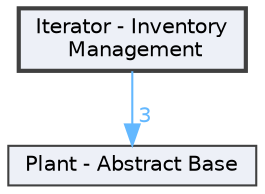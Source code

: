 digraph "Iterator - Inventory Management"
{
 // INTERACTIVE_SVG=YES
 // LATEX_PDF_SIZE
  bgcolor="transparent";
  edge [fontname=Helvetica,fontsize=10,labelfontname=Helvetica,labelfontsize=10];
  node [fontname=Helvetica,fontsize=10,shape=box,height=0.2,width=0.4];
  compound=true
  dir_978bd072f03d0ad0f0f5cf4170421412 [label="Iterator - Inventory\l Management", fillcolor="#edf0f7", color="grey25", style="filled,bold", URL="dir_978bd072f03d0ad0f0f5cf4170421412.html",tooltip=""];
  dir_5ed06eff868f77dc127d4670c5cf96f5 [label="Plant - Abstract Base", fillcolor="#edf0f7", color="grey25", style="filled", URL="dir_5ed06eff868f77dc127d4670c5cf96f5.html",tooltip=""];
  dir_978bd072f03d0ad0f0f5cf4170421412->dir_5ed06eff868f77dc127d4670c5cf96f5 [headlabel="3", labeldistance=1.5 headhref="dir_000006_000007.html" href="dir_000006_000007.html" color="steelblue1" fontcolor="steelblue1"];
}
